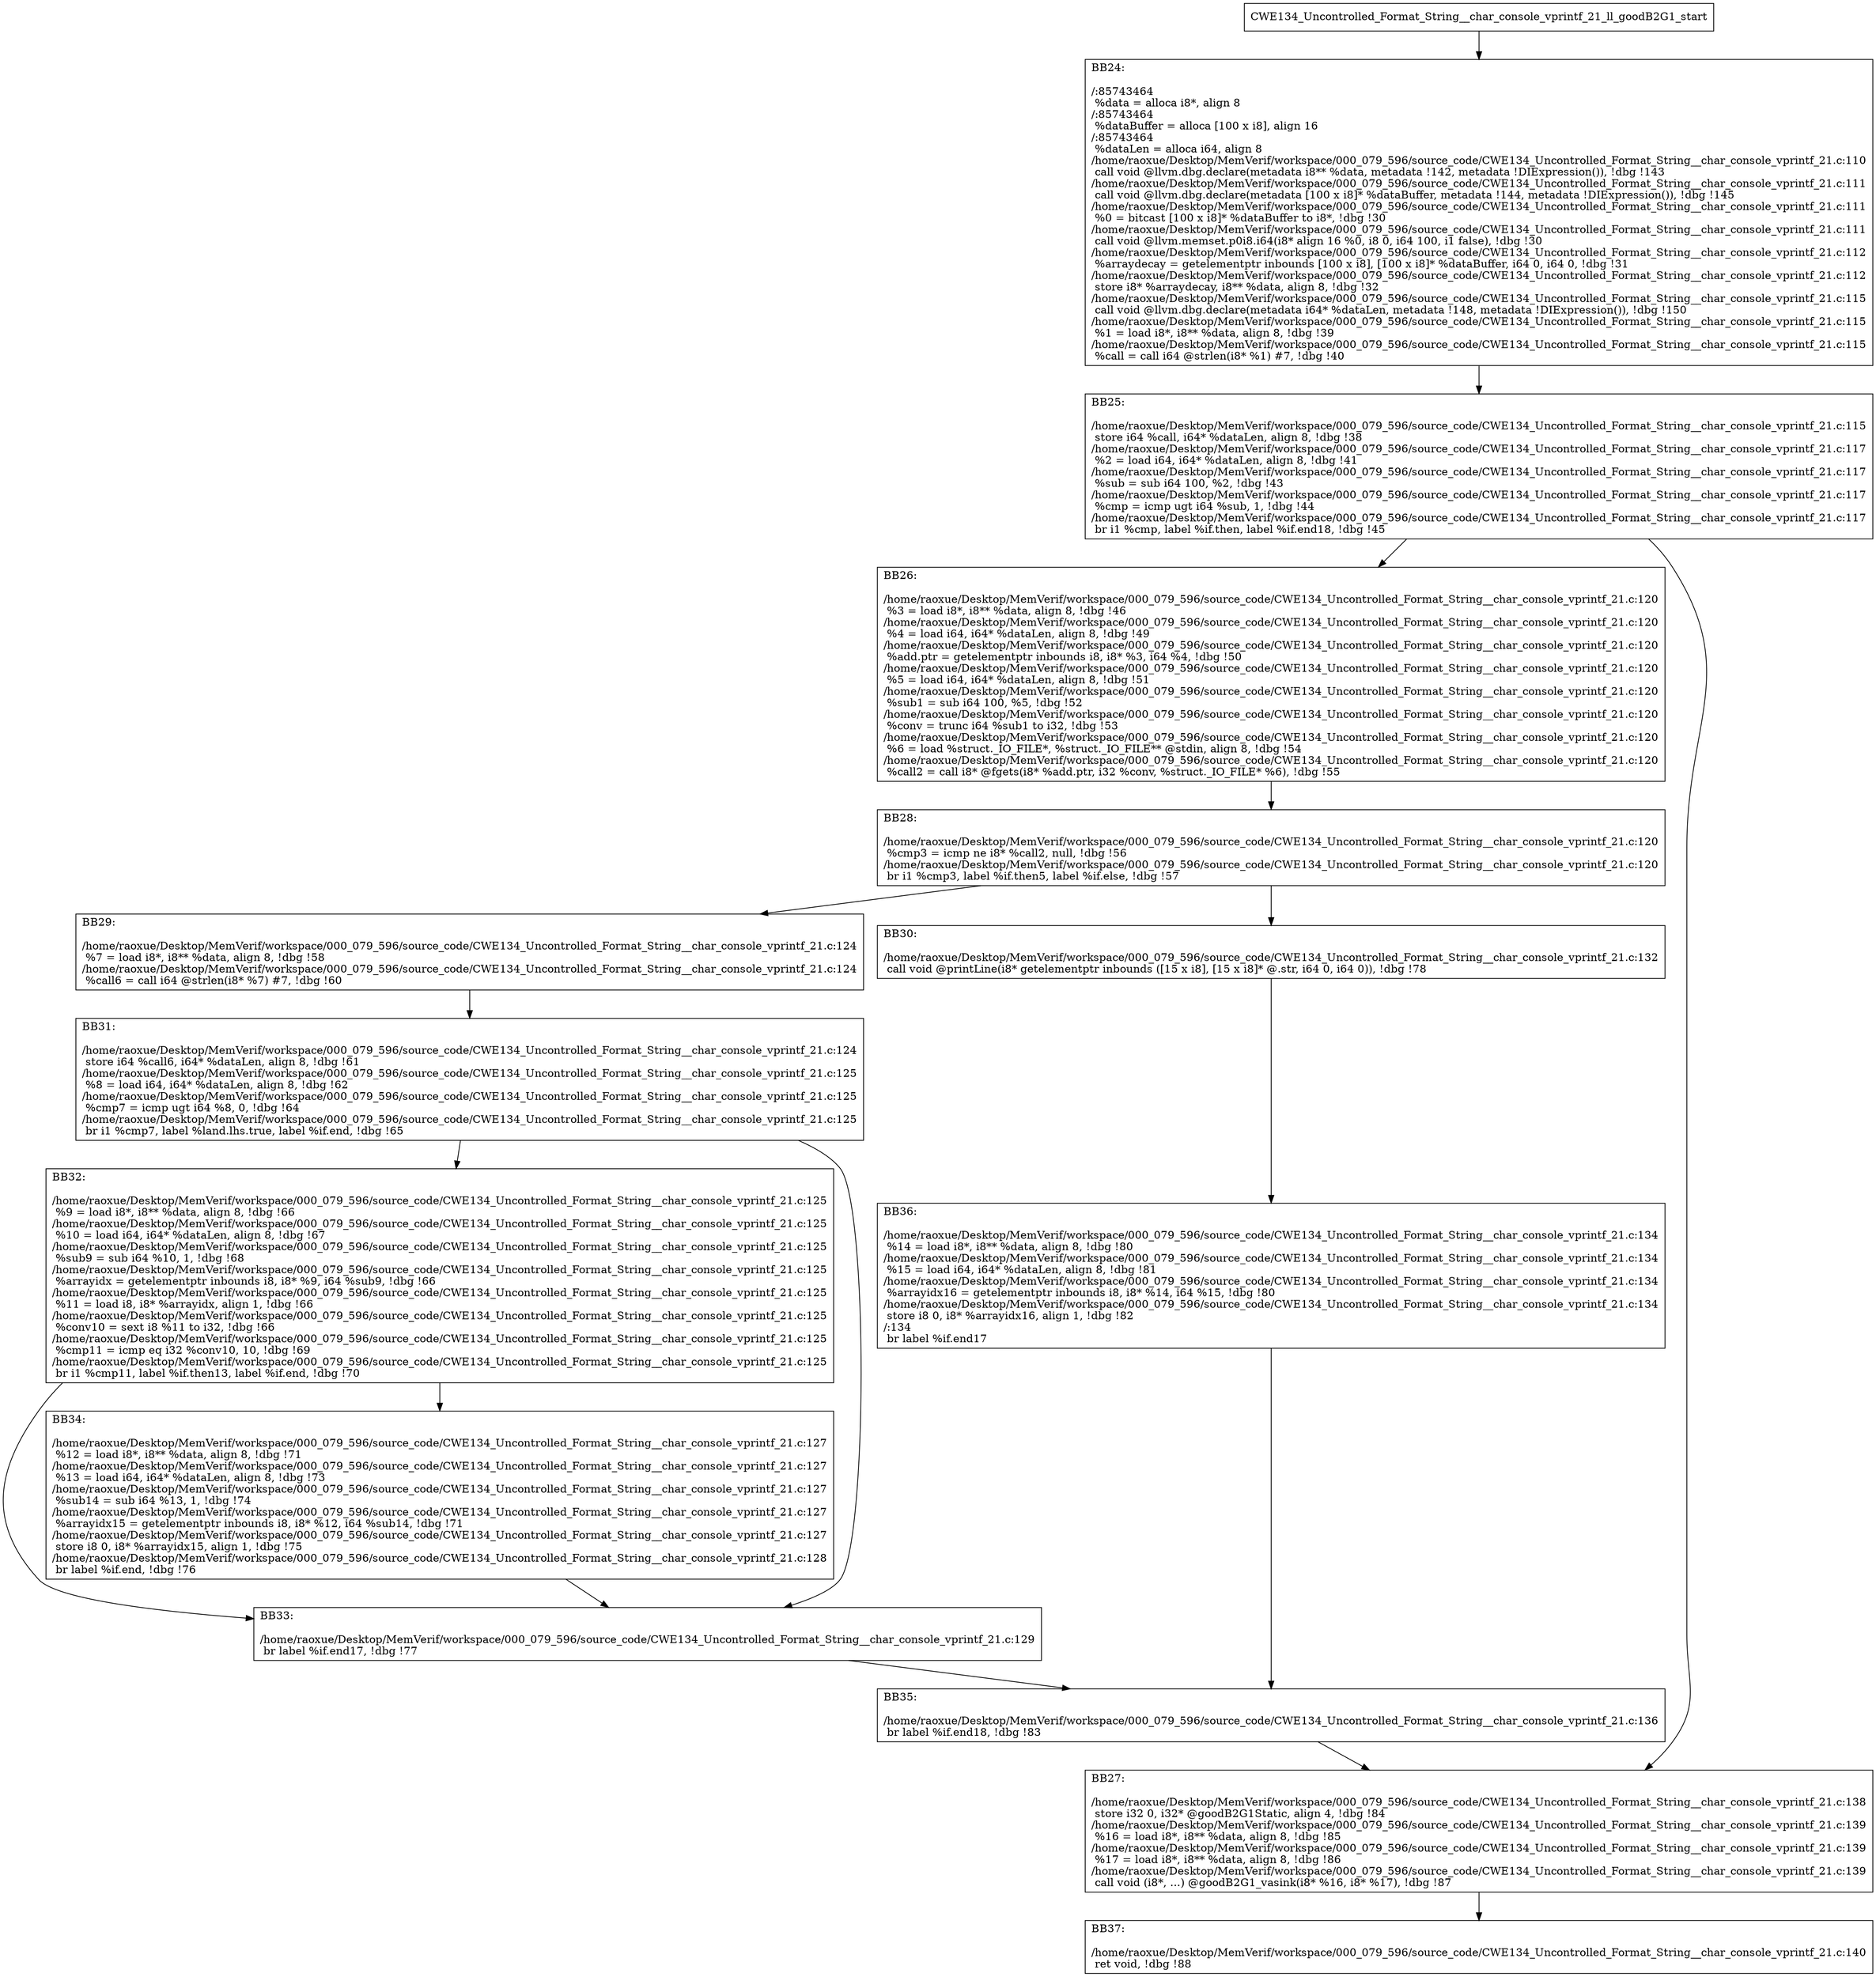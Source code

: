 digraph "CFG for'CWE134_Uncontrolled_Format_String__char_console_vprintf_21_ll_goodB2G1' function" {
	BBCWE134_Uncontrolled_Format_String__char_console_vprintf_21_ll_goodB2G1_start[shape=record,label="{CWE134_Uncontrolled_Format_String__char_console_vprintf_21_ll_goodB2G1_start}"];
	BBCWE134_Uncontrolled_Format_String__char_console_vprintf_21_ll_goodB2G1_start-> CWE134_Uncontrolled_Format_String__char_console_vprintf_21_ll_goodB2G1BB24;
	CWE134_Uncontrolled_Format_String__char_console_vprintf_21_ll_goodB2G1BB24 [shape=record, label="{BB24:\l\l/:85743464\l
  %data = alloca i8*, align 8\l
/:85743464\l
  %dataBuffer = alloca [100 x i8], align 16\l
/:85743464\l
  %dataLen = alloca i64, align 8\l
/home/raoxue/Desktop/MemVerif/workspace/000_079_596/source_code/CWE134_Uncontrolled_Format_String__char_console_vprintf_21.c:110\l
  call void @llvm.dbg.declare(metadata i8** %data, metadata !142, metadata !DIExpression()), !dbg !143\l
/home/raoxue/Desktop/MemVerif/workspace/000_079_596/source_code/CWE134_Uncontrolled_Format_String__char_console_vprintf_21.c:111\l
  call void @llvm.dbg.declare(metadata [100 x i8]* %dataBuffer, metadata !144, metadata !DIExpression()), !dbg !145\l
/home/raoxue/Desktop/MemVerif/workspace/000_079_596/source_code/CWE134_Uncontrolled_Format_String__char_console_vprintf_21.c:111\l
  %0 = bitcast [100 x i8]* %dataBuffer to i8*, !dbg !30\l
/home/raoxue/Desktop/MemVerif/workspace/000_079_596/source_code/CWE134_Uncontrolled_Format_String__char_console_vprintf_21.c:111\l
  call void @llvm.memset.p0i8.i64(i8* align 16 %0, i8 0, i64 100, i1 false), !dbg !30\l
/home/raoxue/Desktop/MemVerif/workspace/000_079_596/source_code/CWE134_Uncontrolled_Format_String__char_console_vprintf_21.c:112\l
  %arraydecay = getelementptr inbounds [100 x i8], [100 x i8]* %dataBuffer, i64 0, i64 0, !dbg !31\l
/home/raoxue/Desktop/MemVerif/workspace/000_079_596/source_code/CWE134_Uncontrolled_Format_String__char_console_vprintf_21.c:112\l
  store i8* %arraydecay, i8** %data, align 8, !dbg !32\l
/home/raoxue/Desktop/MemVerif/workspace/000_079_596/source_code/CWE134_Uncontrolled_Format_String__char_console_vprintf_21.c:115\l
  call void @llvm.dbg.declare(metadata i64* %dataLen, metadata !148, metadata !DIExpression()), !dbg !150\l
/home/raoxue/Desktop/MemVerif/workspace/000_079_596/source_code/CWE134_Uncontrolled_Format_String__char_console_vprintf_21.c:115\l
  %1 = load i8*, i8** %data, align 8, !dbg !39\l
/home/raoxue/Desktop/MemVerif/workspace/000_079_596/source_code/CWE134_Uncontrolled_Format_String__char_console_vprintf_21.c:115\l
  %call = call i64 @strlen(i8* %1) #7, !dbg !40\l
}"];
	CWE134_Uncontrolled_Format_String__char_console_vprintf_21_ll_goodB2G1BB24-> CWE134_Uncontrolled_Format_String__char_console_vprintf_21_ll_goodB2G1BB25;
	CWE134_Uncontrolled_Format_String__char_console_vprintf_21_ll_goodB2G1BB25 [shape=record, label="{BB25:\l\l/home/raoxue/Desktop/MemVerif/workspace/000_079_596/source_code/CWE134_Uncontrolled_Format_String__char_console_vprintf_21.c:115\l
  store i64 %call, i64* %dataLen, align 8, !dbg !38\l
/home/raoxue/Desktop/MemVerif/workspace/000_079_596/source_code/CWE134_Uncontrolled_Format_String__char_console_vprintf_21.c:117\l
  %2 = load i64, i64* %dataLen, align 8, !dbg !41\l
/home/raoxue/Desktop/MemVerif/workspace/000_079_596/source_code/CWE134_Uncontrolled_Format_String__char_console_vprintf_21.c:117\l
  %sub = sub i64 100, %2, !dbg !43\l
/home/raoxue/Desktop/MemVerif/workspace/000_079_596/source_code/CWE134_Uncontrolled_Format_String__char_console_vprintf_21.c:117\l
  %cmp = icmp ugt i64 %sub, 1, !dbg !44\l
/home/raoxue/Desktop/MemVerif/workspace/000_079_596/source_code/CWE134_Uncontrolled_Format_String__char_console_vprintf_21.c:117\l
  br i1 %cmp, label %if.then, label %if.end18, !dbg !45\l
}"];
	CWE134_Uncontrolled_Format_String__char_console_vprintf_21_ll_goodB2G1BB25-> CWE134_Uncontrolled_Format_String__char_console_vprintf_21_ll_goodB2G1BB26;
	CWE134_Uncontrolled_Format_String__char_console_vprintf_21_ll_goodB2G1BB25-> CWE134_Uncontrolled_Format_String__char_console_vprintf_21_ll_goodB2G1BB27;
	CWE134_Uncontrolled_Format_String__char_console_vprintf_21_ll_goodB2G1BB26 [shape=record, label="{BB26:\l\l/home/raoxue/Desktop/MemVerif/workspace/000_079_596/source_code/CWE134_Uncontrolled_Format_String__char_console_vprintf_21.c:120\l
  %3 = load i8*, i8** %data, align 8, !dbg !46\l
/home/raoxue/Desktop/MemVerif/workspace/000_079_596/source_code/CWE134_Uncontrolled_Format_String__char_console_vprintf_21.c:120\l
  %4 = load i64, i64* %dataLen, align 8, !dbg !49\l
/home/raoxue/Desktop/MemVerif/workspace/000_079_596/source_code/CWE134_Uncontrolled_Format_String__char_console_vprintf_21.c:120\l
  %add.ptr = getelementptr inbounds i8, i8* %3, i64 %4, !dbg !50\l
/home/raoxue/Desktop/MemVerif/workspace/000_079_596/source_code/CWE134_Uncontrolled_Format_String__char_console_vprintf_21.c:120\l
  %5 = load i64, i64* %dataLen, align 8, !dbg !51\l
/home/raoxue/Desktop/MemVerif/workspace/000_079_596/source_code/CWE134_Uncontrolled_Format_String__char_console_vprintf_21.c:120\l
  %sub1 = sub i64 100, %5, !dbg !52\l
/home/raoxue/Desktop/MemVerif/workspace/000_079_596/source_code/CWE134_Uncontrolled_Format_String__char_console_vprintf_21.c:120\l
  %conv = trunc i64 %sub1 to i32, !dbg !53\l
/home/raoxue/Desktop/MemVerif/workspace/000_079_596/source_code/CWE134_Uncontrolled_Format_String__char_console_vprintf_21.c:120\l
  %6 = load %struct._IO_FILE*, %struct._IO_FILE** @stdin, align 8, !dbg !54\l
/home/raoxue/Desktop/MemVerif/workspace/000_079_596/source_code/CWE134_Uncontrolled_Format_String__char_console_vprintf_21.c:120\l
  %call2 = call i8* @fgets(i8* %add.ptr, i32 %conv, %struct._IO_FILE* %6), !dbg !55\l
}"];
	CWE134_Uncontrolled_Format_String__char_console_vprintf_21_ll_goodB2G1BB26-> CWE134_Uncontrolled_Format_String__char_console_vprintf_21_ll_goodB2G1BB28;
	CWE134_Uncontrolled_Format_String__char_console_vprintf_21_ll_goodB2G1BB28 [shape=record, label="{BB28:\l\l/home/raoxue/Desktop/MemVerif/workspace/000_079_596/source_code/CWE134_Uncontrolled_Format_String__char_console_vprintf_21.c:120\l
  %cmp3 = icmp ne i8* %call2, null, !dbg !56\l
/home/raoxue/Desktop/MemVerif/workspace/000_079_596/source_code/CWE134_Uncontrolled_Format_String__char_console_vprintf_21.c:120\l
  br i1 %cmp3, label %if.then5, label %if.else, !dbg !57\l
}"];
	CWE134_Uncontrolled_Format_String__char_console_vprintf_21_ll_goodB2G1BB28-> CWE134_Uncontrolled_Format_String__char_console_vprintf_21_ll_goodB2G1BB29;
	CWE134_Uncontrolled_Format_String__char_console_vprintf_21_ll_goodB2G1BB28-> CWE134_Uncontrolled_Format_String__char_console_vprintf_21_ll_goodB2G1BB30;
	CWE134_Uncontrolled_Format_String__char_console_vprintf_21_ll_goodB2G1BB29 [shape=record, label="{BB29:\l\l/home/raoxue/Desktop/MemVerif/workspace/000_079_596/source_code/CWE134_Uncontrolled_Format_String__char_console_vprintf_21.c:124\l
  %7 = load i8*, i8** %data, align 8, !dbg !58\l
/home/raoxue/Desktop/MemVerif/workspace/000_079_596/source_code/CWE134_Uncontrolled_Format_String__char_console_vprintf_21.c:124\l
  %call6 = call i64 @strlen(i8* %7) #7, !dbg !60\l
}"];
	CWE134_Uncontrolled_Format_String__char_console_vprintf_21_ll_goodB2G1BB29-> CWE134_Uncontrolled_Format_String__char_console_vprintf_21_ll_goodB2G1BB31;
	CWE134_Uncontrolled_Format_String__char_console_vprintf_21_ll_goodB2G1BB31 [shape=record, label="{BB31:\l\l/home/raoxue/Desktop/MemVerif/workspace/000_079_596/source_code/CWE134_Uncontrolled_Format_String__char_console_vprintf_21.c:124\l
  store i64 %call6, i64* %dataLen, align 8, !dbg !61\l
/home/raoxue/Desktop/MemVerif/workspace/000_079_596/source_code/CWE134_Uncontrolled_Format_String__char_console_vprintf_21.c:125\l
  %8 = load i64, i64* %dataLen, align 8, !dbg !62\l
/home/raoxue/Desktop/MemVerif/workspace/000_079_596/source_code/CWE134_Uncontrolled_Format_String__char_console_vprintf_21.c:125\l
  %cmp7 = icmp ugt i64 %8, 0, !dbg !64\l
/home/raoxue/Desktop/MemVerif/workspace/000_079_596/source_code/CWE134_Uncontrolled_Format_String__char_console_vprintf_21.c:125\l
  br i1 %cmp7, label %land.lhs.true, label %if.end, !dbg !65\l
}"];
	CWE134_Uncontrolled_Format_String__char_console_vprintf_21_ll_goodB2G1BB31-> CWE134_Uncontrolled_Format_String__char_console_vprintf_21_ll_goodB2G1BB32;
	CWE134_Uncontrolled_Format_String__char_console_vprintf_21_ll_goodB2G1BB31-> CWE134_Uncontrolled_Format_String__char_console_vprintf_21_ll_goodB2G1BB33;
	CWE134_Uncontrolled_Format_String__char_console_vprintf_21_ll_goodB2G1BB32 [shape=record, label="{BB32:\l\l/home/raoxue/Desktop/MemVerif/workspace/000_079_596/source_code/CWE134_Uncontrolled_Format_String__char_console_vprintf_21.c:125\l
  %9 = load i8*, i8** %data, align 8, !dbg !66\l
/home/raoxue/Desktop/MemVerif/workspace/000_079_596/source_code/CWE134_Uncontrolled_Format_String__char_console_vprintf_21.c:125\l
  %10 = load i64, i64* %dataLen, align 8, !dbg !67\l
/home/raoxue/Desktop/MemVerif/workspace/000_079_596/source_code/CWE134_Uncontrolled_Format_String__char_console_vprintf_21.c:125\l
  %sub9 = sub i64 %10, 1, !dbg !68\l
/home/raoxue/Desktop/MemVerif/workspace/000_079_596/source_code/CWE134_Uncontrolled_Format_String__char_console_vprintf_21.c:125\l
  %arrayidx = getelementptr inbounds i8, i8* %9, i64 %sub9, !dbg !66\l
/home/raoxue/Desktop/MemVerif/workspace/000_079_596/source_code/CWE134_Uncontrolled_Format_String__char_console_vprintf_21.c:125\l
  %11 = load i8, i8* %arrayidx, align 1, !dbg !66\l
/home/raoxue/Desktop/MemVerif/workspace/000_079_596/source_code/CWE134_Uncontrolled_Format_String__char_console_vprintf_21.c:125\l
  %conv10 = sext i8 %11 to i32, !dbg !66\l
/home/raoxue/Desktop/MemVerif/workspace/000_079_596/source_code/CWE134_Uncontrolled_Format_String__char_console_vprintf_21.c:125\l
  %cmp11 = icmp eq i32 %conv10, 10, !dbg !69\l
/home/raoxue/Desktop/MemVerif/workspace/000_079_596/source_code/CWE134_Uncontrolled_Format_String__char_console_vprintf_21.c:125\l
  br i1 %cmp11, label %if.then13, label %if.end, !dbg !70\l
}"];
	CWE134_Uncontrolled_Format_String__char_console_vprintf_21_ll_goodB2G1BB32-> CWE134_Uncontrolled_Format_String__char_console_vprintf_21_ll_goodB2G1BB34;
	CWE134_Uncontrolled_Format_String__char_console_vprintf_21_ll_goodB2G1BB32-> CWE134_Uncontrolled_Format_String__char_console_vprintf_21_ll_goodB2G1BB33;
	CWE134_Uncontrolled_Format_String__char_console_vprintf_21_ll_goodB2G1BB34 [shape=record, label="{BB34:\l\l/home/raoxue/Desktop/MemVerif/workspace/000_079_596/source_code/CWE134_Uncontrolled_Format_String__char_console_vprintf_21.c:127\l
  %12 = load i8*, i8** %data, align 8, !dbg !71\l
/home/raoxue/Desktop/MemVerif/workspace/000_079_596/source_code/CWE134_Uncontrolled_Format_String__char_console_vprintf_21.c:127\l
  %13 = load i64, i64* %dataLen, align 8, !dbg !73\l
/home/raoxue/Desktop/MemVerif/workspace/000_079_596/source_code/CWE134_Uncontrolled_Format_String__char_console_vprintf_21.c:127\l
  %sub14 = sub i64 %13, 1, !dbg !74\l
/home/raoxue/Desktop/MemVerif/workspace/000_079_596/source_code/CWE134_Uncontrolled_Format_String__char_console_vprintf_21.c:127\l
  %arrayidx15 = getelementptr inbounds i8, i8* %12, i64 %sub14, !dbg !71\l
/home/raoxue/Desktop/MemVerif/workspace/000_079_596/source_code/CWE134_Uncontrolled_Format_String__char_console_vprintf_21.c:127\l
  store i8 0, i8* %arrayidx15, align 1, !dbg !75\l
/home/raoxue/Desktop/MemVerif/workspace/000_079_596/source_code/CWE134_Uncontrolled_Format_String__char_console_vprintf_21.c:128\l
  br label %if.end, !dbg !76\l
}"];
	CWE134_Uncontrolled_Format_String__char_console_vprintf_21_ll_goodB2G1BB34-> CWE134_Uncontrolled_Format_String__char_console_vprintf_21_ll_goodB2G1BB33;
	CWE134_Uncontrolled_Format_String__char_console_vprintf_21_ll_goodB2G1BB33 [shape=record, label="{BB33:\l\l/home/raoxue/Desktop/MemVerif/workspace/000_079_596/source_code/CWE134_Uncontrolled_Format_String__char_console_vprintf_21.c:129\l
  br label %if.end17, !dbg !77\l
}"];
	CWE134_Uncontrolled_Format_String__char_console_vprintf_21_ll_goodB2G1BB33-> CWE134_Uncontrolled_Format_String__char_console_vprintf_21_ll_goodB2G1BB35;
	CWE134_Uncontrolled_Format_String__char_console_vprintf_21_ll_goodB2G1BB30 [shape=record, label="{BB30:\l\l/home/raoxue/Desktop/MemVerif/workspace/000_079_596/source_code/CWE134_Uncontrolled_Format_String__char_console_vprintf_21.c:132\l
  call void @printLine(i8* getelementptr inbounds ([15 x i8], [15 x i8]* @.str, i64 0, i64 0)), !dbg !78\l
}"];
	CWE134_Uncontrolled_Format_String__char_console_vprintf_21_ll_goodB2G1BB30-> CWE134_Uncontrolled_Format_String__char_console_vprintf_21_ll_goodB2G1BB36;
	CWE134_Uncontrolled_Format_String__char_console_vprintf_21_ll_goodB2G1BB36 [shape=record, label="{BB36:\l\l/home/raoxue/Desktop/MemVerif/workspace/000_079_596/source_code/CWE134_Uncontrolled_Format_String__char_console_vprintf_21.c:134\l
  %14 = load i8*, i8** %data, align 8, !dbg !80\l
/home/raoxue/Desktop/MemVerif/workspace/000_079_596/source_code/CWE134_Uncontrolled_Format_String__char_console_vprintf_21.c:134\l
  %15 = load i64, i64* %dataLen, align 8, !dbg !81\l
/home/raoxue/Desktop/MemVerif/workspace/000_079_596/source_code/CWE134_Uncontrolled_Format_String__char_console_vprintf_21.c:134\l
  %arrayidx16 = getelementptr inbounds i8, i8* %14, i64 %15, !dbg !80\l
/home/raoxue/Desktop/MemVerif/workspace/000_079_596/source_code/CWE134_Uncontrolled_Format_String__char_console_vprintf_21.c:134\l
  store i8 0, i8* %arrayidx16, align 1, !dbg !82\l
/:134\l
  br label %if.end17\l
}"];
	CWE134_Uncontrolled_Format_String__char_console_vprintf_21_ll_goodB2G1BB36-> CWE134_Uncontrolled_Format_String__char_console_vprintf_21_ll_goodB2G1BB35;
	CWE134_Uncontrolled_Format_String__char_console_vprintf_21_ll_goodB2G1BB35 [shape=record, label="{BB35:\l\l/home/raoxue/Desktop/MemVerif/workspace/000_079_596/source_code/CWE134_Uncontrolled_Format_String__char_console_vprintf_21.c:136\l
  br label %if.end18, !dbg !83\l
}"];
	CWE134_Uncontrolled_Format_String__char_console_vprintf_21_ll_goodB2G1BB35-> CWE134_Uncontrolled_Format_String__char_console_vprintf_21_ll_goodB2G1BB27;
	CWE134_Uncontrolled_Format_String__char_console_vprintf_21_ll_goodB2G1BB27 [shape=record, label="{BB27:\l\l/home/raoxue/Desktop/MemVerif/workspace/000_079_596/source_code/CWE134_Uncontrolled_Format_String__char_console_vprintf_21.c:138\l
  store i32 0, i32* @goodB2G1Static, align 4, !dbg !84\l
/home/raoxue/Desktop/MemVerif/workspace/000_079_596/source_code/CWE134_Uncontrolled_Format_String__char_console_vprintf_21.c:139\l
  %16 = load i8*, i8** %data, align 8, !dbg !85\l
/home/raoxue/Desktop/MemVerif/workspace/000_079_596/source_code/CWE134_Uncontrolled_Format_String__char_console_vprintf_21.c:139\l
  %17 = load i8*, i8** %data, align 8, !dbg !86\l
/home/raoxue/Desktop/MemVerif/workspace/000_079_596/source_code/CWE134_Uncontrolled_Format_String__char_console_vprintf_21.c:139\l
  call void (i8*, ...) @goodB2G1_vasink(i8* %16, i8* %17), !dbg !87\l
}"];
	CWE134_Uncontrolled_Format_String__char_console_vprintf_21_ll_goodB2G1BB27-> CWE134_Uncontrolled_Format_String__char_console_vprintf_21_ll_goodB2G1BB37;
	CWE134_Uncontrolled_Format_String__char_console_vprintf_21_ll_goodB2G1BB37 [shape=record, label="{BB37:\l\l/home/raoxue/Desktop/MemVerif/workspace/000_079_596/source_code/CWE134_Uncontrolled_Format_String__char_console_vprintf_21.c:140\l
  ret void, !dbg !88\l
}"];
}
